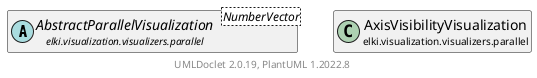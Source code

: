 @startuml
    remove .*\.(Instance|Par|Parameterizer|Factory)$
    set namespaceSeparator none
    hide empty fields
    hide empty methods

    class "<size:14>AxisVisibilityVisualization.Instance\n<size:10>elki.visualization.visualizers.parallel" as elki.visualization.visualizers.parallel.AxisVisibilityVisualization.Instance [[AxisVisibilityVisualization.Instance.html]] {
        {static} +SELECTAXISVISIBILITY: String
        {static} +SAV_BUTTON: String
        {static} +SAV_BORDER: String
        {static} +SAV_CROSS: String
        ~controlsize: double
        ~buttonsize: double
        ~ypos: double
        +Instance(VisualizerContext, VisualizationTask, VisualizationPlot, double, double, Projection)
        +fullRedraw(): void
        #makeButtonForVisible(int, int): void
        -makeButtonsForHidden(int, int, int, int): void
        -addEventListener(Element, int): void
        -addCSSClasses(SVGPlot): void
    }

    abstract class "<size:14>AbstractParallelVisualization\n<size:10>elki.visualization.visualizers.parallel" as elki.visualization.visualizers.parallel.AbstractParallelVisualization<NumberVector> [[AbstractParallelVisualization.html]]
    class "<size:14>AxisVisibilityVisualization\n<size:10>elki.visualization.visualizers.parallel" as elki.visualization.visualizers.parallel.AxisVisibilityVisualization [[AxisVisibilityVisualization.html]]

    elki.visualization.visualizers.parallel.AbstractParallelVisualization <|-- elki.visualization.visualizers.parallel.AxisVisibilityVisualization.Instance
    elki.visualization.visualizers.parallel.AxisVisibilityVisualization +-- elki.visualization.visualizers.parallel.AxisVisibilityVisualization.Instance

    center footer UMLDoclet 2.0.19, PlantUML 1.2022.8
@enduml
